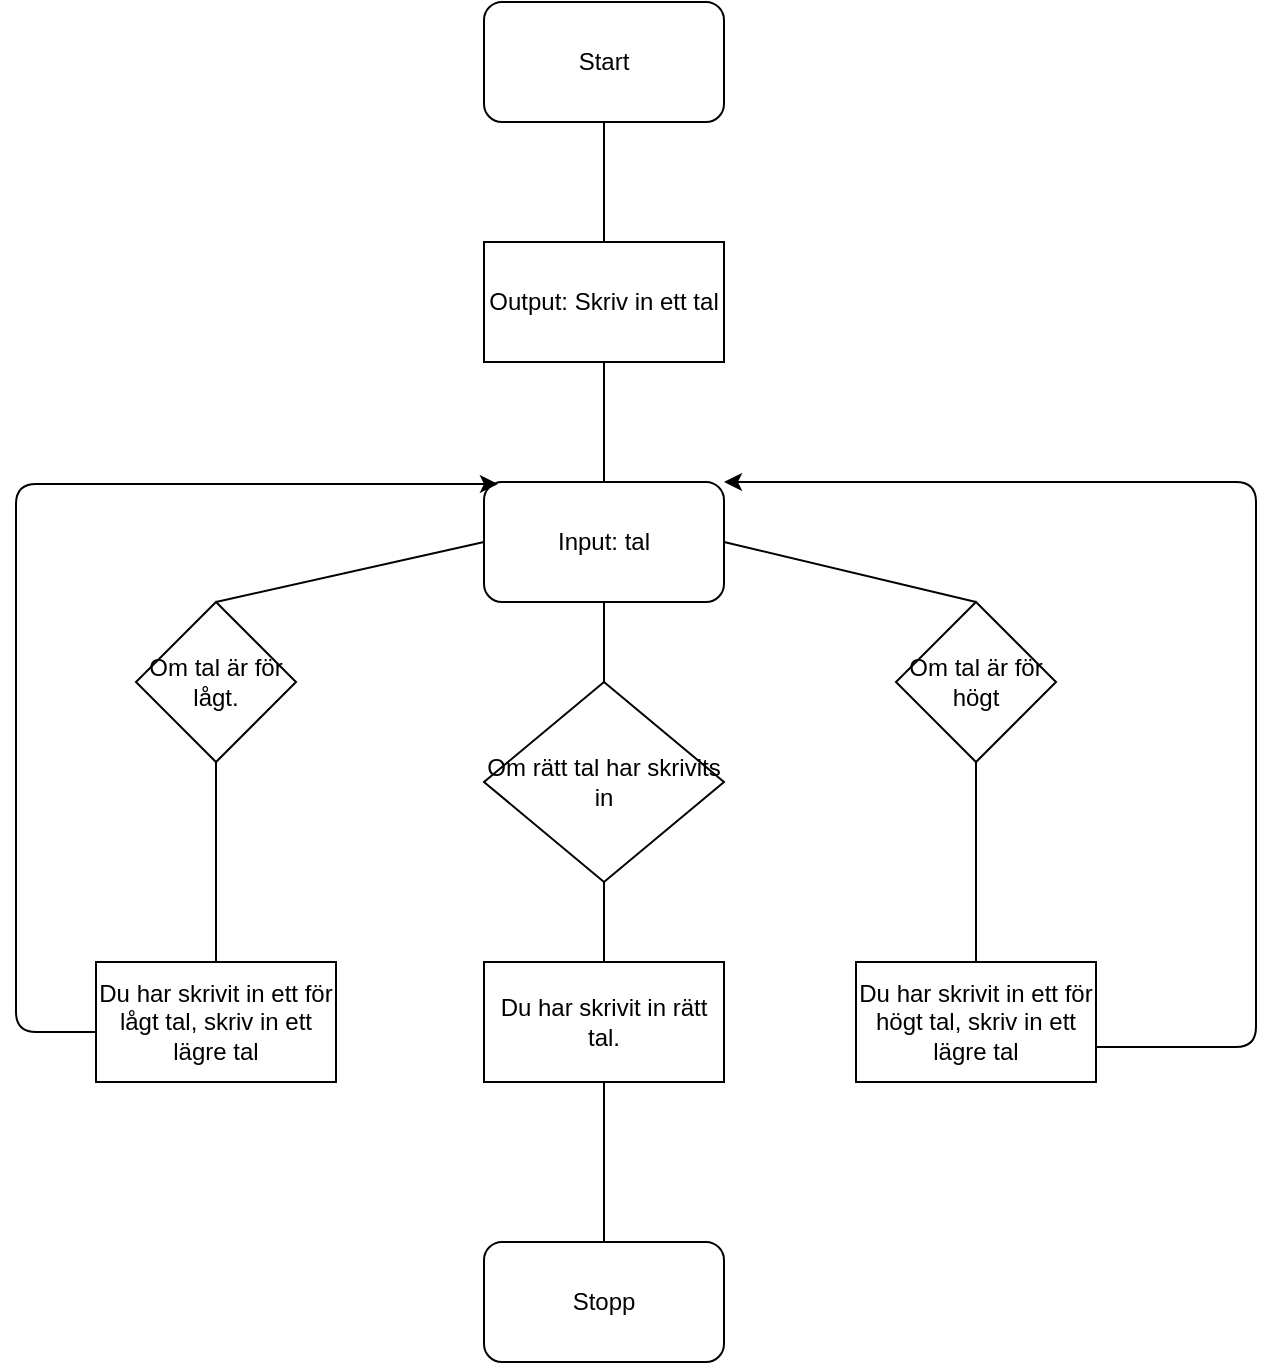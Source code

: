 <mxfile version="13.10.0" type="github">
  <diagram id="YSaElLBJpwKZZZ5y9fuQ" name="Page-1">
    <mxGraphModel dx="1422" dy="791" grid="1" gridSize="10" guides="1" tooltips="1" connect="1" arrows="1" fold="1" page="1" pageScale="1" pageWidth="827" pageHeight="1169" math="0" shadow="0">
      <root>
        <mxCell id="0" />
        <mxCell id="1" parent="0" />
        <mxCell id="LCXg7jDE-vFRfBRrrclG-1" value="Output: Skriv in ett tal" style="rounded=0;whiteSpace=wrap;html=1;" vertex="1" parent="1">
          <mxGeometry x="354" y="240" width="120" height="60" as="geometry" />
        </mxCell>
        <mxCell id="LCXg7jDE-vFRfBRrrclG-2" value="Start" style="rounded=1;whiteSpace=wrap;html=1;" vertex="1" parent="1">
          <mxGeometry x="354" y="120" width="120" height="60" as="geometry" />
        </mxCell>
        <mxCell id="LCXg7jDE-vFRfBRrrclG-3" value="Input: tal" style="rounded=1;whiteSpace=wrap;html=1;" vertex="1" parent="1">
          <mxGeometry x="354" y="360" width="120" height="60" as="geometry" />
        </mxCell>
        <mxCell id="LCXg7jDE-vFRfBRrrclG-7" value="" style="endArrow=none;html=1;exitX=0.5;exitY=0;exitDx=0;exitDy=0;entryX=0.5;entryY=1;entryDx=0;entryDy=0;" edge="1" parent="1" source="LCXg7jDE-vFRfBRrrclG-3" target="LCXg7jDE-vFRfBRrrclG-1">
          <mxGeometry width="50" height="50" relative="1" as="geometry">
            <mxPoint x="390" y="360" as="sourcePoint" />
            <mxPoint x="440" y="310" as="targetPoint" />
          </mxGeometry>
        </mxCell>
        <mxCell id="LCXg7jDE-vFRfBRrrclG-9" value="" style="endArrow=none;html=1;entryX=0.5;entryY=1;entryDx=0;entryDy=0;exitX=0.5;exitY=0;exitDx=0;exitDy=0;" edge="1" parent="1" source="LCXg7jDE-vFRfBRrrclG-1" target="LCXg7jDE-vFRfBRrrclG-2">
          <mxGeometry width="50" height="50" relative="1" as="geometry">
            <mxPoint x="390" y="240" as="sourcePoint" />
            <mxPoint x="440" y="190" as="targetPoint" />
          </mxGeometry>
        </mxCell>
        <mxCell id="LCXg7jDE-vFRfBRrrclG-10" value="Om tal är för lågt." style="rhombus;whiteSpace=wrap;html=1;" vertex="1" parent="1">
          <mxGeometry x="180" y="420" width="80" height="80" as="geometry" />
        </mxCell>
        <mxCell id="LCXg7jDE-vFRfBRrrclG-11" value="Om tal är för högt" style="rhombus;whiteSpace=wrap;html=1;" vertex="1" parent="1">
          <mxGeometry x="560" y="420" width="80" height="80" as="geometry" />
        </mxCell>
        <mxCell id="LCXg7jDE-vFRfBRrrclG-13" value="" style="endArrow=none;html=1;entryX=0;entryY=0.5;entryDx=0;entryDy=0;exitX=0.5;exitY=0;exitDx=0;exitDy=0;" edge="1" parent="1" source="LCXg7jDE-vFRfBRrrclG-10" target="LCXg7jDE-vFRfBRrrclG-3">
          <mxGeometry width="50" height="50" relative="1" as="geometry">
            <mxPoint x="270" y="440" as="sourcePoint" />
            <mxPoint x="320" y="390" as="targetPoint" />
          </mxGeometry>
        </mxCell>
        <mxCell id="LCXg7jDE-vFRfBRrrclG-14" value="" style="endArrow=none;html=1;entryX=1;entryY=0.5;entryDx=0;entryDy=0;exitX=0.5;exitY=0;exitDx=0;exitDy=0;" edge="1" parent="1" source="LCXg7jDE-vFRfBRrrclG-11" target="LCXg7jDE-vFRfBRrrclG-3">
          <mxGeometry width="50" height="50" relative="1" as="geometry">
            <mxPoint x="510" y="440" as="sourcePoint" />
            <mxPoint x="560" y="390" as="targetPoint" />
          </mxGeometry>
        </mxCell>
        <mxCell id="LCXg7jDE-vFRfBRrrclG-15" value="" style="endArrow=none;html=1;entryX=0.5;entryY=1;entryDx=0;entryDy=0;exitX=0.5;exitY=0;exitDx=0;exitDy=0;" edge="1" parent="1" source="LCXg7jDE-vFRfBRrrclG-28" target="LCXg7jDE-vFRfBRrrclG-10">
          <mxGeometry width="50" height="50" relative="1" as="geometry">
            <mxPoint x="220" y="570" as="sourcePoint" />
            <mxPoint x="240" y="510" as="targetPoint" />
          </mxGeometry>
        </mxCell>
        <mxCell id="LCXg7jDE-vFRfBRrrclG-21" value="" style="edgeStyle=segmentEdgeStyle;endArrow=classic;html=1;entryX=0.058;entryY=0.017;entryDx=0;entryDy=0;entryPerimeter=0;exitX=0;exitY=0.5;exitDx=0;exitDy=0;" edge="1" parent="1" target="LCXg7jDE-vFRfBRrrclG-3">
          <mxGeometry width="50" height="50" relative="1" as="geometry">
            <mxPoint x="160" y="635" as="sourcePoint" />
            <mxPoint x="120" y="620" as="targetPoint" />
            <Array as="points">
              <mxPoint x="120" y="635" />
              <mxPoint x="120" y="361" />
            </Array>
          </mxGeometry>
        </mxCell>
        <mxCell id="LCXg7jDE-vFRfBRrrclG-23" value="" style="endArrow=none;html=1;entryX=0.5;entryY=1;entryDx=0;entryDy=0;exitX=0.5;exitY=0;exitDx=0;exitDy=0;" edge="1" parent="1" source="LCXg7jDE-vFRfBRrrclG-29" target="LCXg7jDE-vFRfBRrrclG-11">
          <mxGeometry width="50" height="50" relative="1" as="geometry">
            <mxPoint x="600" y="585" as="sourcePoint" />
            <mxPoint x="630" y="520" as="targetPoint" />
          </mxGeometry>
        </mxCell>
        <mxCell id="LCXg7jDE-vFRfBRrrclG-24" value="" style="edgeStyle=segmentEdgeStyle;endArrow=classic;html=1;exitX=1;exitY=0.5;exitDx=0;exitDy=0;entryX=1;entryY=0;entryDx=0;entryDy=0;" edge="1" parent="1" target="LCXg7jDE-vFRfBRrrclG-3">
          <mxGeometry width="50" height="50" relative="1" as="geometry">
            <mxPoint x="660" y="642.5" as="sourcePoint" />
            <mxPoint x="740" y="360" as="targetPoint" />
            <Array as="points">
              <mxPoint x="740" y="643" />
              <mxPoint x="740" y="360" />
            </Array>
          </mxGeometry>
        </mxCell>
        <mxCell id="LCXg7jDE-vFRfBRrrclG-25" value="Om rätt tal har skrivits in" style="rhombus;whiteSpace=wrap;html=1;" vertex="1" parent="1">
          <mxGeometry x="354" y="460" width="120" height="100" as="geometry" />
        </mxCell>
        <mxCell id="LCXg7jDE-vFRfBRrrclG-26" value="" style="endArrow=none;html=1;entryX=0.5;entryY=1;entryDx=0;entryDy=0;" edge="1" parent="1" source="LCXg7jDE-vFRfBRrrclG-25" target="LCXg7jDE-vFRfBRrrclG-3">
          <mxGeometry width="50" height="50" relative="1" as="geometry">
            <mxPoint x="410" y="439.289" as="sourcePoint" />
            <mxPoint x="410" y="389.289" as="targetPoint" />
          </mxGeometry>
        </mxCell>
        <mxCell id="LCXg7jDE-vFRfBRrrclG-28" value="Du har skrivit in ett för lågt tal, skriv in ett lägre tal" style="rounded=0;whiteSpace=wrap;html=1;" vertex="1" parent="1">
          <mxGeometry x="160" y="600" width="120" height="60" as="geometry" />
        </mxCell>
        <mxCell id="LCXg7jDE-vFRfBRrrclG-29" value="Du har skrivit in ett för högt tal, skriv in ett lägre tal" style="rounded=0;whiteSpace=wrap;html=1;" vertex="1" parent="1">
          <mxGeometry x="540" y="600" width="120" height="60" as="geometry" />
        </mxCell>
        <mxCell id="LCXg7jDE-vFRfBRrrclG-30" value="Du har skrivit in rätt tal." style="rounded=0;whiteSpace=wrap;html=1;" vertex="1" parent="1">
          <mxGeometry x="354" y="600" width="120" height="60" as="geometry" />
        </mxCell>
        <mxCell id="LCXg7jDE-vFRfBRrrclG-31" value="" style="endArrow=none;html=1;entryX=0.5;entryY=1;entryDx=0;entryDy=0;exitX=0.5;exitY=0;exitDx=0;exitDy=0;" edge="1" parent="1" source="LCXg7jDE-vFRfBRrrclG-30" target="LCXg7jDE-vFRfBRrrclG-25">
          <mxGeometry width="50" height="50" relative="1" as="geometry">
            <mxPoint x="380" y="610" as="sourcePoint" />
            <mxPoint x="430" y="560" as="targetPoint" />
          </mxGeometry>
        </mxCell>
        <mxCell id="LCXg7jDE-vFRfBRrrclG-32" value="" style="endArrow=none;html=1;entryX=0.5;entryY=1;entryDx=0;entryDy=0;" edge="1" parent="1" target="LCXg7jDE-vFRfBRrrclG-30">
          <mxGeometry width="50" height="50" relative="1" as="geometry">
            <mxPoint x="414" y="740" as="sourcePoint" />
            <mxPoint x="440" y="690" as="targetPoint" />
          </mxGeometry>
        </mxCell>
        <mxCell id="LCXg7jDE-vFRfBRrrclG-33" value="Stopp" style="rounded=1;whiteSpace=wrap;html=1;" vertex="1" parent="1">
          <mxGeometry x="354" y="740" width="120" height="60" as="geometry" />
        </mxCell>
      </root>
    </mxGraphModel>
  </diagram>
</mxfile>
